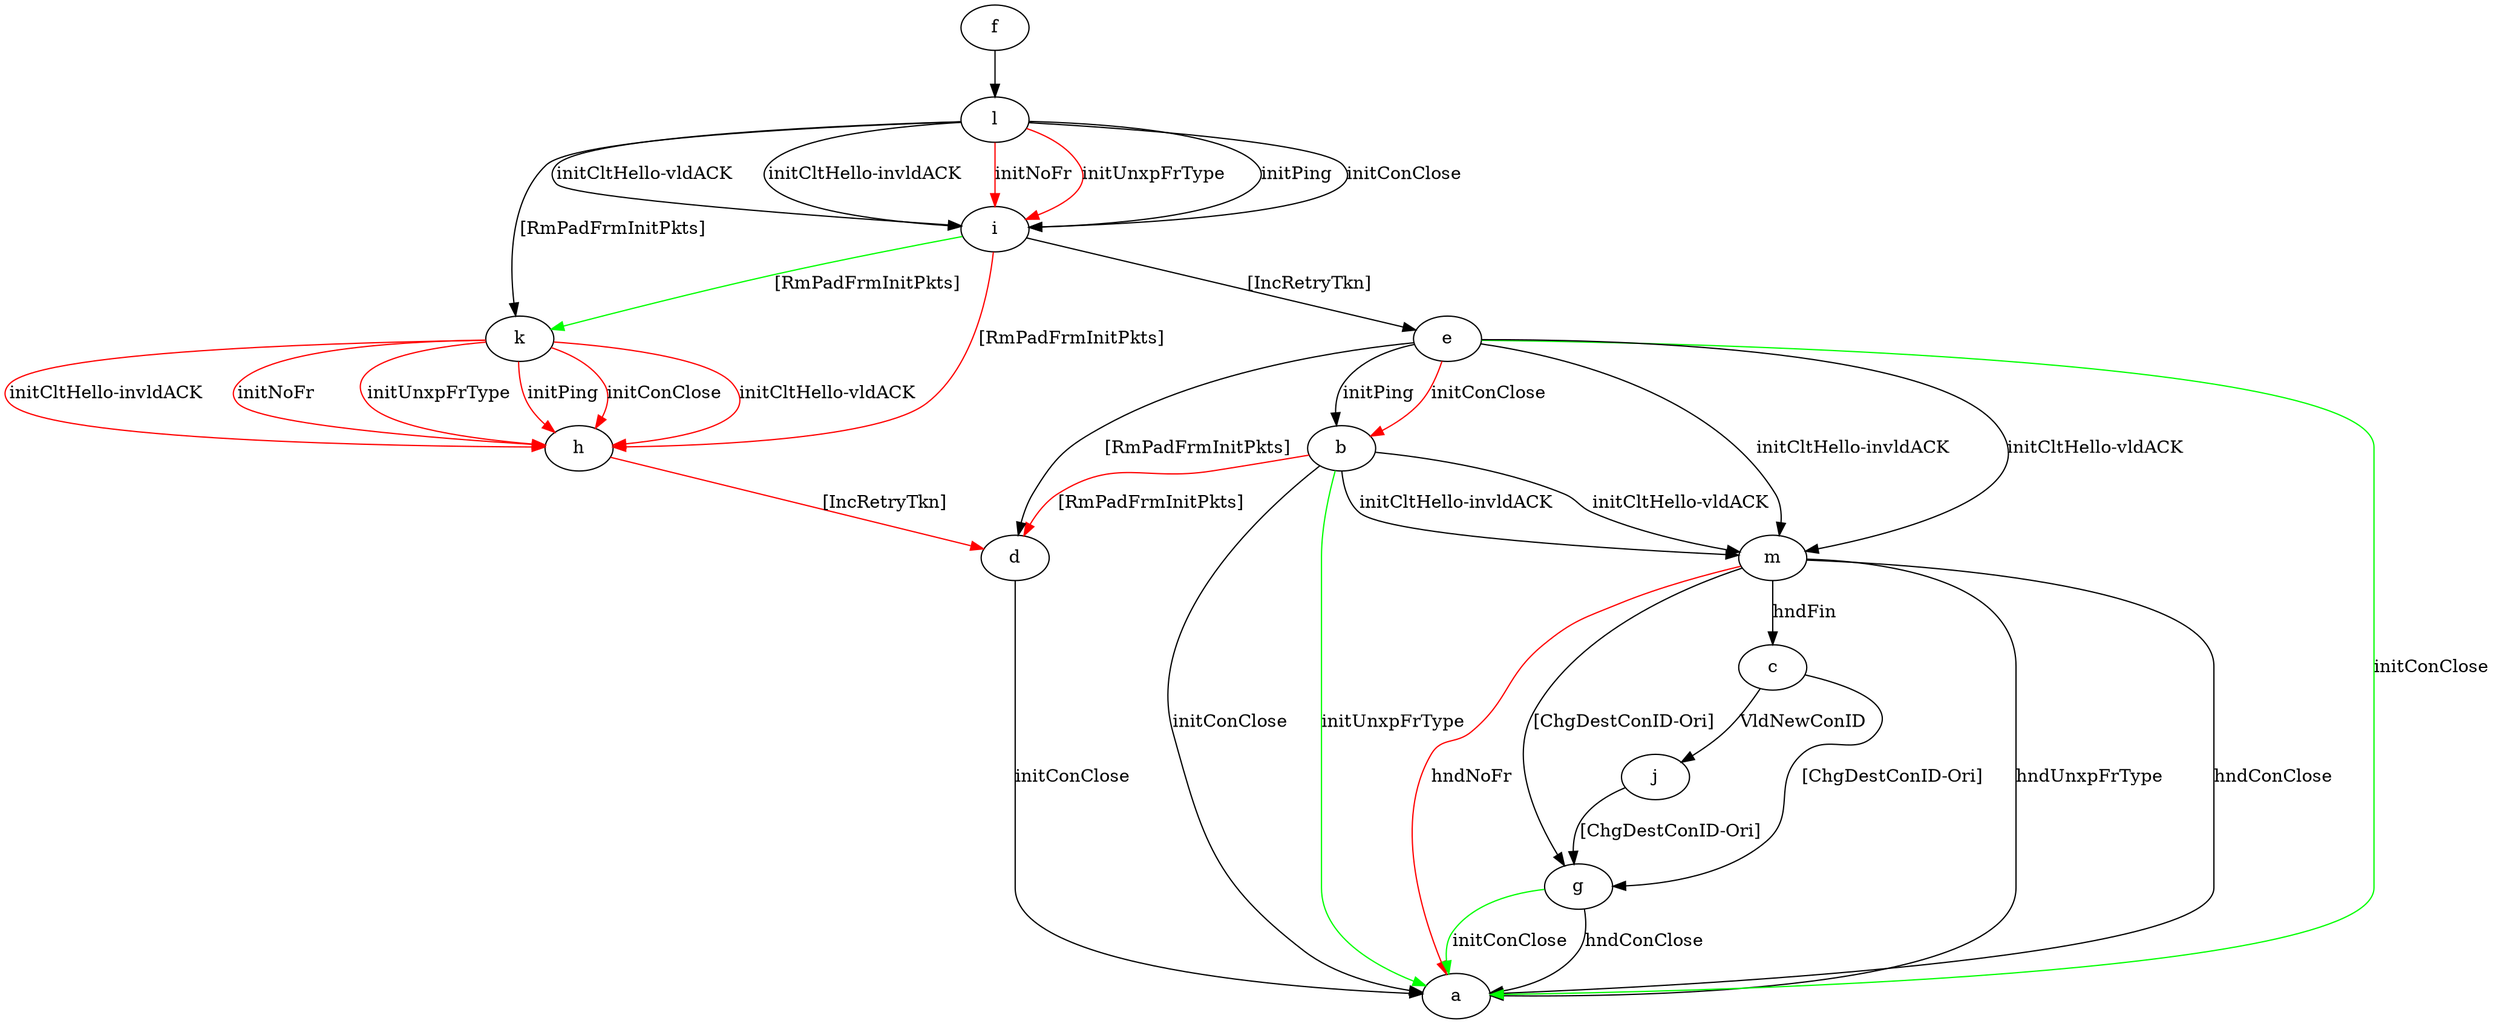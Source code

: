 digraph "" {
	b -> a	[key=0,
		label="initConClose "];
	b -> a	[key=1,
		color=green,
		label="initUnxpFrType "];
	b -> d	[key=0,
		color=red,
		label="[RmPadFrmInitPkts] "];
	b -> m	[key=0,
		label="initCltHello-vldACK "];
	b -> m	[key=1,
		label="initCltHello-invldACK "];
	c -> g	[key=0,
		label="[ChgDestConID-Ori] "];
	c -> j	[key=0,
		label="VldNewConID "];
	d -> a	[key=0,
		label="initConClose "];
	e -> a	[key=0,
		color=green,
		label="initConClose "];
	e -> b	[key=0,
		label="initPing "];
	e -> b	[key=1,
		color=red,
		label="initConClose "];
	e -> d	[key=0,
		label="[RmPadFrmInitPkts] "];
	e -> m	[key=0,
		label="initCltHello-vldACK "];
	e -> m	[key=1,
		label="initCltHello-invldACK "];
	f -> l	[key=0];
	g -> a	[key=0,
		label="hndConClose "];
	g -> a	[key=1,
		color=green,
		label="initConClose "];
	h -> d	[key=0,
		color=red,
		label="[IncRetryTkn] "];
	i -> e	[key=0,
		label="[IncRetryTkn] "];
	i -> h	[key=0,
		color=red,
		label="[RmPadFrmInitPkts] "];
	i -> k	[key=0,
		color=green,
		label="[RmPadFrmInitPkts] "];
	j -> g	[key=0,
		label="[ChgDestConID-Ori] "];
	k -> h	[key=0,
		color=red,
		label="initPing "];
	k -> h	[key=1,
		color=red,
		label="initConClose "];
	k -> h	[key=2,
		color=red,
		label="initCltHello-vldACK "];
	k -> h	[key=3,
		color=red,
		label="initCltHello-invldACK "];
	k -> h	[key=4,
		color=red,
		label="initNoFr "];
	k -> h	[key=5,
		color=red,
		label="initUnxpFrType "];
	l -> i	[key=0,
		label="initPing "];
	l -> i	[key=1,
		label="initConClose "];
	l -> i	[key=2,
		label="initCltHello-vldACK "];
	l -> i	[key=3,
		label="initCltHello-invldACK "];
	l -> i	[key=4,
		color=red,
		label="initNoFr "];
	l -> i	[key=5,
		color=red,
		label="initUnxpFrType "];
	l -> k	[key=0,
		label="[RmPadFrmInitPkts] "];
	m -> a	[key=0,
		label="hndUnxpFrType "];
	m -> a	[key=1,
		label="hndConClose "];
	m -> a	[key=2,
		color=red,
		label="hndNoFr "];
	m -> c	[key=0,
		label="hndFin "];
	m -> g	[key=0,
		label="[ChgDestConID-Ori] "];
}
